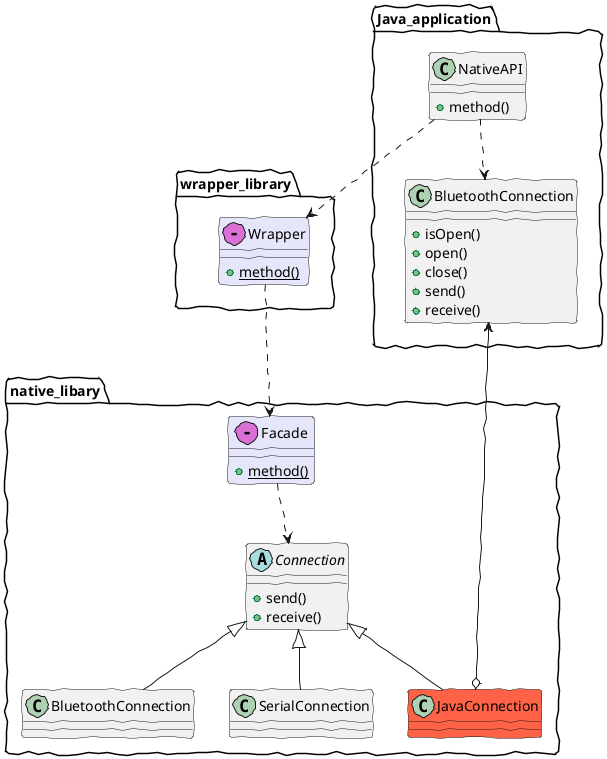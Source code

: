 @startuml

skinparam handwritten true

namespace Java_application {

class NativeAPI {
  +method()
}
class BluetoothConnection {
  +isOpen()
  +open()
  +close()
  +send()
  +receive()
}
NativeAPI ..> BluetoothConnection
}

namespace wrapper_library {

class Wrapper << (-,orchid) >> #lavender {
  {static} +method()
}
}

namespace native_libary {

abstract class Connection {
  +send()
  +receive()
}

class BluetoothConnection
class SerialConnection
class JavaConnection #tomato
Connection <|-- BluetoothConnection
Connection <|-- SerialConnection
Connection <|-- JavaConnection

class Facade << (-,orchid) >> #lavender {
  {static} +method()
}
Facade ..> Connection
}

wrapper_library.Wrapper ..> native_libary.Facade
native_libary.JavaConnection o--> Java_application.BluetoothConnection
Java_application.NativeAPI ..> wrapper_library.Wrapper

' force layout
Java_application -[hidden]-> wrapper_library

@enduml